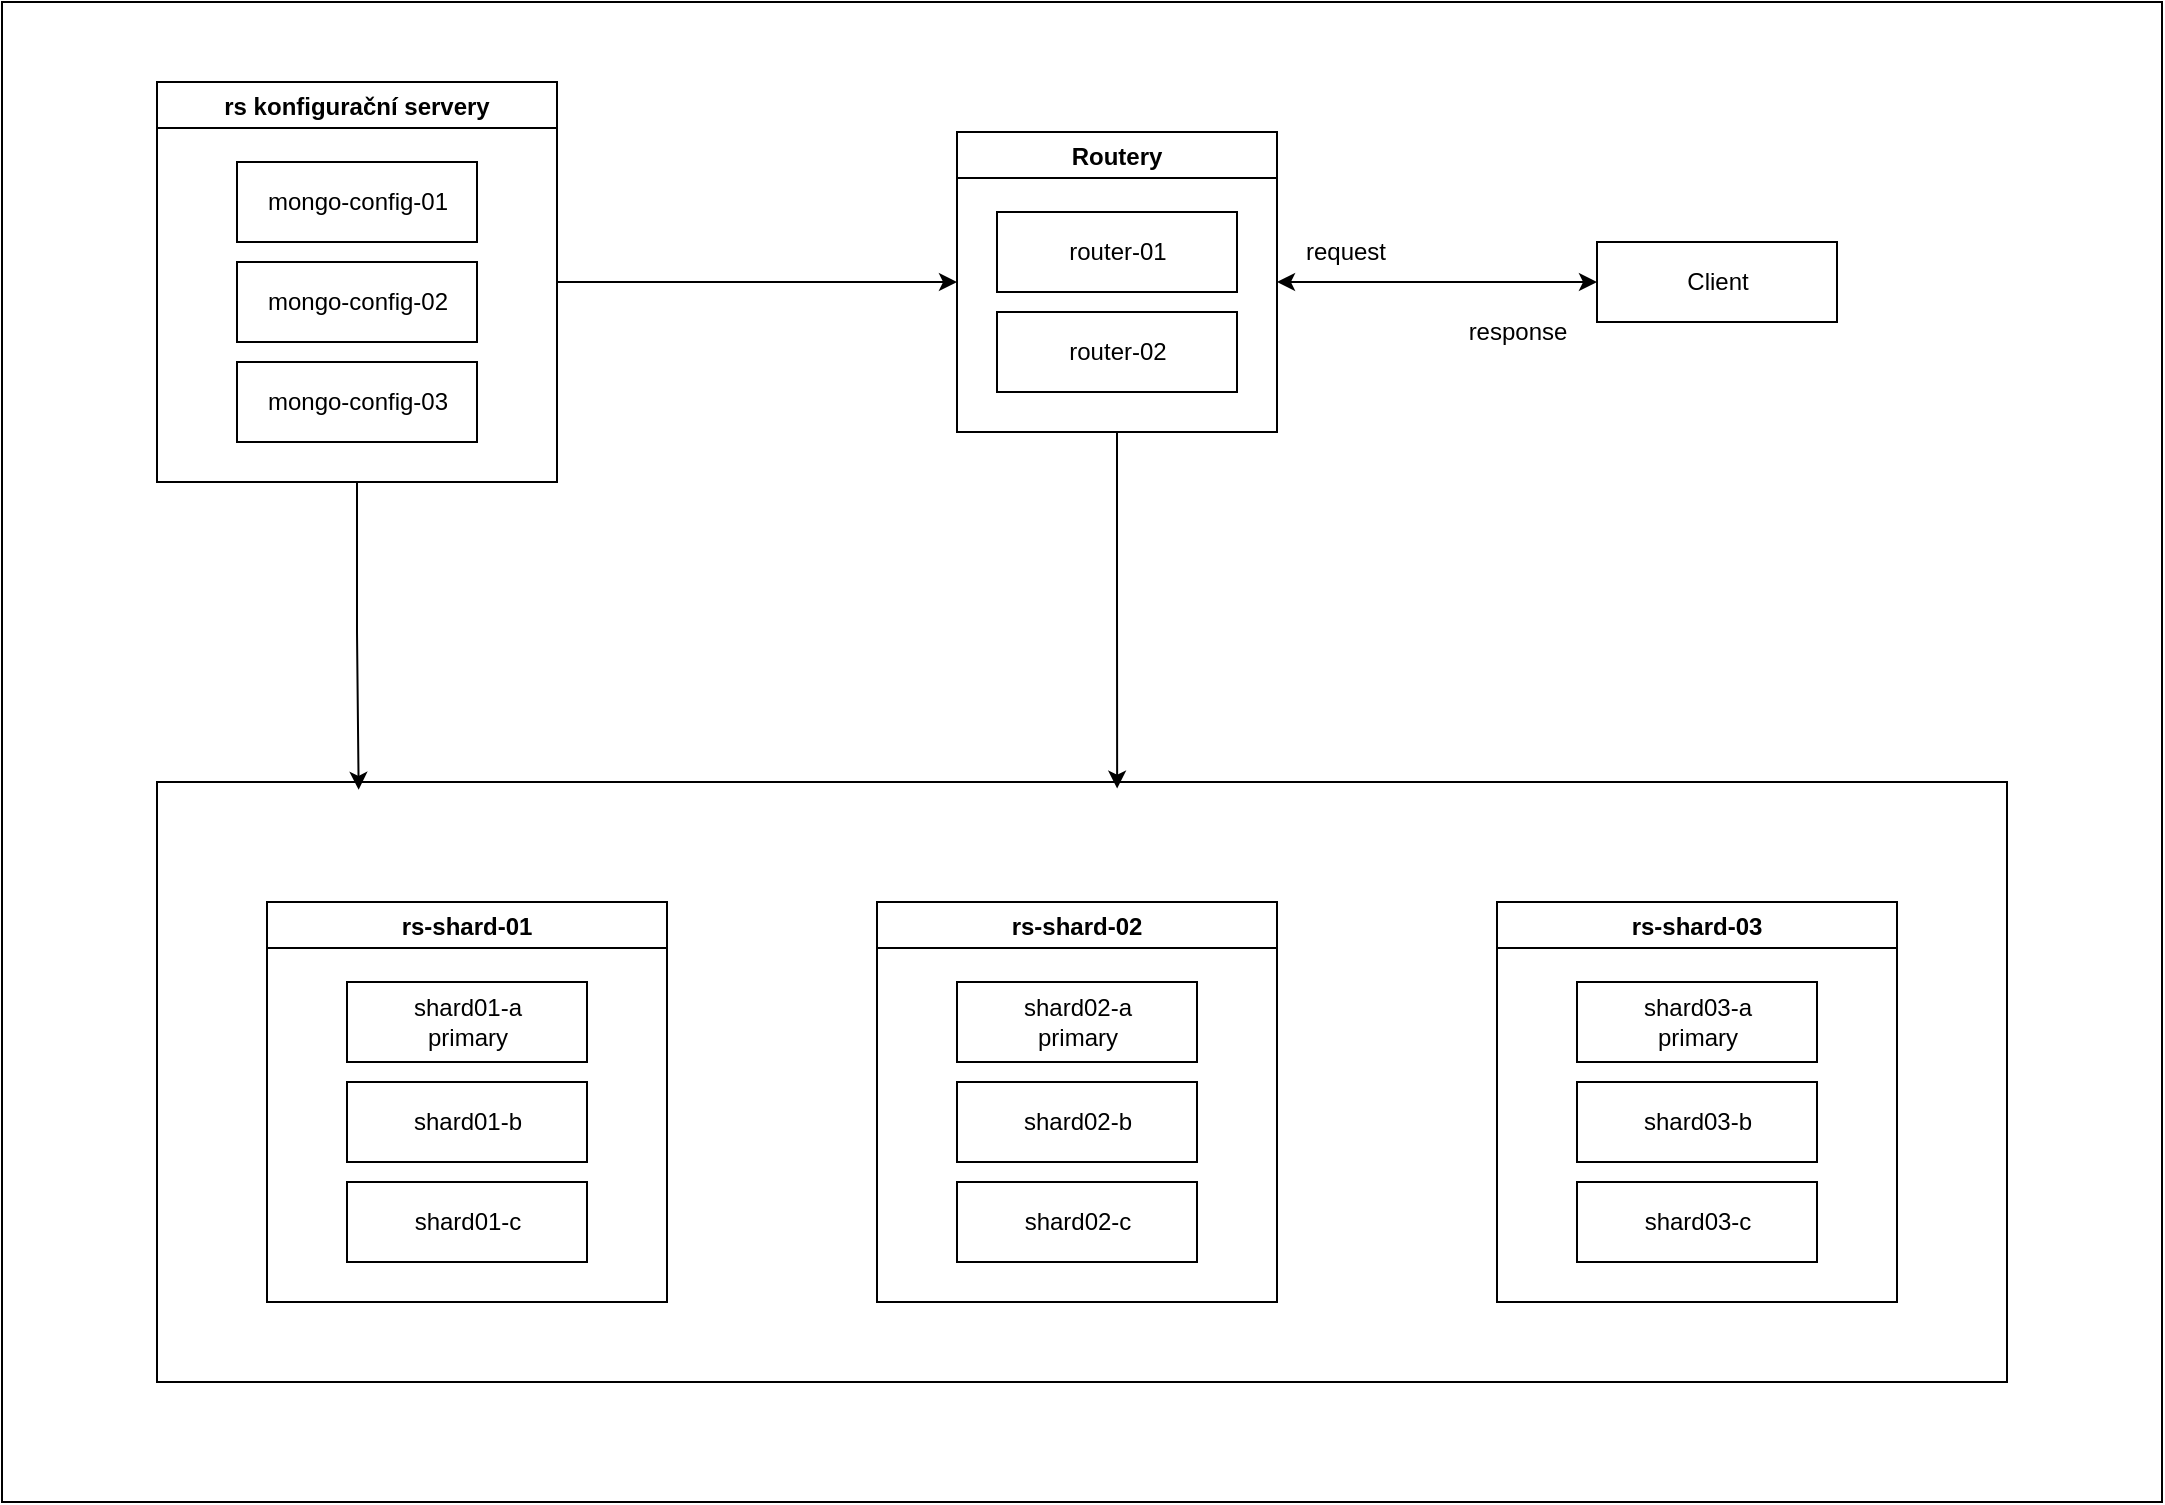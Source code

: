 <mxfile version="27.0.6">
  <diagram name="Stránka-1" id="cv-zZpryZnjVEl56pBw9">
    <mxGraphModel grid="1" page="1" gridSize="10" guides="1" tooltips="1" connect="1" arrows="1" fold="1" pageScale="1" pageWidth="827" pageHeight="1169" math="0" shadow="0">
      <root>
        <mxCell id="0" />
        <mxCell id="1" parent="0" />
        <mxCell id="GFj3P8-XTK9ICsax7-t9-37" value="" style="rounded=0;whiteSpace=wrap;html=1;" vertex="1" parent="1">
          <mxGeometry x="-1520" y="30" width="1080" height="750" as="geometry" />
        </mxCell>
        <mxCell id="qO38Je2xxXXxsApvgFu1-17" value="rs konfigurační servery" style="swimlane;" vertex="1" parent="1">
          <mxGeometry x="-1442.5" y="70" width="200" height="200" as="geometry">
            <mxRectangle x="-180" y="100" width="120" height="30" as="alternateBounds" />
          </mxGeometry>
        </mxCell>
        <UserObject label="mongo-config-01" treeRoot="1" id="qO38Je2xxXXxsApvgFu1-18">
          <mxCell style="whiteSpace=wrap;html=1;align=center;treeFolding=1;treeMoving=1;newEdgeStyle={&quot;edgeStyle&quot;:&quot;elbowEdgeStyle&quot;,&quot;startArrow&quot;:&quot;none&quot;,&quot;endArrow&quot;:&quot;none&quot;};" vertex="1" parent="qO38Je2xxXXxsApvgFu1-17">
            <mxGeometry x="40" y="40" width="120" height="40" as="geometry" />
          </mxCell>
        </UserObject>
        <UserObject label="mongo-config-02" treeRoot="1" id="qO38Je2xxXXxsApvgFu1-19">
          <mxCell style="whiteSpace=wrap;html=1;align=center;treeFolding=1;treeMoving=1;newEdgeStyle={&quot;edgeStyle&quot;:&quot;elbowEdgeStyle&quot;,&quot;startArrow&quot;:&quot;none&quot;,&quot;endArrow&quot;:&quot;none&quot;};" vertex="1" parent="qO38Je2xxXXxsApvgFu1-17">
            <mxGeometry x="40" y="90" width="120" height="40" as="geometry" />
          </mxCell>
        </UserObject>
        <UserObject label="mongo-config-03" treeRoot="1" id="qO38Je2xxXXxsApvgFu1-20">
          <mxCell style="whiteSpace=wrap;html=1;align=center;treeFolding=1;treeMoving=1;newEdgeStyle={&quot;edgeStyle&quot;:&quot;elbowEdgeStyle&quot;,&quot;startArrow&quot;:&quot;none&quot;,&quot;endArrow&quot;:&quot;none&quot;};" vertex="1" parent="qO38Je2xxXXxsApvgFu1-17">
            <mxGeometry x="40" y="140" width="120" height="40" as="geometry" />
          </mxCell>
        </UserObject>
        <mxCell id="GFj3P8-XTK9ICsax7-t9-1" value="Routery" style="swimlane;" vertex="1" parent="1">
          <mxGeometry x="-1042.5" y="95" width="160" height="150" as="geometry">
            <mxRectangle x="-180" y="100" width="120" height="30" as="alternateBounds" />
          </mxGeometry>
        </mxCell>
        <UserObject label="router-01" treeRoot="1" id="GFj3P8-XTK9ICsax7-t9-2">
          <mxCell style="whiteSpace=wrap;html=1;align=center;treeFolding=1;treeMoving=1;newEdgeStyle={&quot;edgeStyle&quot;:&quot;elbowEdgeStyle&quot;,&quot;startArrow&quot;:&quot;none&quot;,&quot;endArrow&quot;:&quot;none&quot;};" vertex="1" parent="GFj3P8-XTK9ICsax7-t9-1">
            <mxGeometry x="20" y="40" width="120" height="40" as="geometry" />
          </mxCell>
        </UserObject>
        <UserObject label="router-02" treeRoot="1" id="GFj3P8-XTK9ICsax7-t9-3">
          <mxCell style="whiteSpace=wrap;html=1;align=center;treeFolding=1;treeMoving=1;newEdgeStyle={&quot;edgeStyle&quot;:&quot;elbowEdgeStyle&quot;,&quot;startArrow&quot;:&quot;none&quot;,&quot;endArrow&quot;:&quot;none&quot;};" vertex="1" parent="GFj3P8-XTK9ICsax7-t9-1">
            <mxGeometry x="20" y="90" width="120" height="40" as="geometry" />
          </mxCell>
        </UserObject>
        <UserObject label="Client" treeRoot="1" id="GFj3P8-XTK9ICsax7-t9-5">
          <mxCell style="whiteSpace=wrap;html=1;align=center;treeFolding=1;treeMoving=1;newEdgeStyle={&quot;edgeStyle&quot;:&quot;elbowEdgeStyle&quot;,&quot;startArrow&quot;:&quot;none&quot;,&quot;endArrow&quot;:&quot;none&quot;};" vertex="1" parent="1">
            <mxGeometry x="-722.5" y="150" width="120" height="40" as="geometry" />
          </mxCell>
        </UserObject>
        <mxCell id="GFj3P8-XTK9ICsax7-t9-7" value="" style="rounded=0;whiteSpace=wrap;html=1;" vertex="1" parent="1">
          <mxGeometry x="-1442.5" y="420" width="925" height="300" as="geometry" />
        </mxCell>
        <mxCell id="GFj3P8-XTK9ICsax7-t9-8" value="rs-shard-01" style="swimlane;" vertex="1" parent="1">
          <mxGeometry x="-1387.5" y="480" width="200" height="200" as="geometry">
            <mxRectangle x="-180" y="100" width="120" height="30" as="alternateBounds" />
          </mxGeometry>
        </mxCell>
        <UserObject label="shard01-a&lt;div&gt;primary&lt;/div&gt;" treeRoot="1" id="GFj3P8-XTK9ICsax7-t9-9">
          <mxCell style="whiteSpace=wrap;html=1;align=center;treeFolding=1;treeMoving=1;newEdgeStyle={&quot;edgeStyle&quot;:&quot;elbowEdgeStyle&quot;,&quot;startArrow&quot;:&quot;none&quot;,&quot;endArrow&quot;:&quot;none&quot;};" vertex="1" parent="GFj3P8-XTK9ICsax7-t9-8">
            <mxGeometry x="40" y="40" width="120" height="40" as="geometry" />
          </mxCell>
        </UserObject>
        <UserObject label="shard01-b" treeRoot="1" id="GFj3P8-XTK9ICsax7-t9-10">
          <mxCell style="whiteSpace=wrap;html=1;align=center;treeFolding=1;treeMoving=1;newEdgeStyle={&quot;edgeStyle&quot;:&quot;elbowEdgeStyle&quot;,&quot;startArrow&quot;:&quot;none&quot;,&quot;endArrow&quot;:&quot;none&quot;};" vertex="1" parent="GFj3P8-XTK9ICsax7-t9-8">
            <mxGeometry x="40" y="90" width="120" height="40" as="geometry" />
          </mxCell>
        </UserObject>
        <UserObject label="shard01-c" treeRoot="1" id="GFj3P8-XTK9ICsax7-t9-11">
          <mxCell style="whiteSpace=wrap;html=1;align=center;treeFolding=1;treeMoving=1;newEdgeStyle={&quot;edgeStyle&quot;:&quot;elbowEdgeStyle&quot;,&quot;startArrow&quot;:&quot;none&quot;,&quot;endArrow&quot;:&quot;none&quot;};" vertex="1" parent="GFj3P8-XTK9ICsax7-t9-8">
            <mxGeometry x="40" y="140" width="120" height="40" as="geometry" />
          </mxCell>
        </UserObject>
        <mxCell id="GFj3P8-XTK9ICsax7-t9-20" value="rs-shard-02" style="swimlane;" vertex="1" parent="1">
          <mxGeometry x="-1082.5" y="480" width="200" height="200" as="geometry">
            <mxRectangle x="-180" y="100" width="120" height="30" as="alternateBounds" />
          </mxGeometry>
        </mxCell>
        <UserObject label="shard02-a&lt;div&gt;primary&lt;/div&gt;" treeRoot="1" id="GFj3P8-XTK9ICsax7-t9-21">
          <mxCell style="whiteSpace=wrap;html=1;align=center;treeFolding=1;treeMoving=1;newEdgeStyle={&quot;edgeStyle&quot;:&quot;elbowEdgeStyle&quot;,&quot;startArrow&quot;:&quot;none&quot;,&quot;endArrow&quot;:&quot;none&quot;};" vertex="1" parent="GFj3P8-XTK9ICsax7-t9-20">
            <mxGeometry x="40" y="40" width="120" height="40" as="geometry" />
          </mxCell>
        </UserObject>
        <UserObject label="shard02-b" treeRoot="1" id="GFj3P8-XTK9ICsax7-t9-22">
          <mxCell style="whiteSpace=wrap;html=1;align=center;treeFolding=1;treeMoving=1;newEdgeStyle={&quot;edgeStyle&quot;:&quot;elbowEdgeStyle&quot;,&quot;startArrow&quot;:&quot;none&quot;,&quot;endArrow&quot;:&quot;none&quot;};" vertex="1" parent="GFj3P8-XTK9ICsax7-t9-20">
            <mxGeometry x="40" y="90" width="120" height="40" as="geometry" />
          </mxCell>
        </UserObject>
        <UserObject label="shard02-c" treeRoot="1" id="GFj3P8-XTK9ICsax7-t9-23">
          <mxCell style="whiteSpace=wrap;html=1;align=center;treeFolding=1;treeMoving=1;newEdgeStyle={&quot;edgeStyle&quot;:&quot;elbowEdgeStyle&quot;,&quot;startArrow&quot;:&quot;none&quot;,&quot;endArrow&quot;:&quot;none&quot;};" vertex="1" parent="GFj3P8-XTK9ICsax7-t9-20">
            <mxGeometry x="40" y="140" width="120" height="40" as="geometry" />
          </mxCell>
        </UserObject>
        <mxCell id="GFj3P8-XTK9ICsax7-t9-24" value="rs-shard-03" style="swimlane;" vertex="1" parent="1">
          <mxGeometry x="-772.5" y="480" width="200" height="200" as="geometry">
            <mxRectangle x="-180" y="100" width="120" height="30" as="alternateBounds" />
          </mxGeometry>
        </mxCell>
        <UserObject label="shard03-a&lt;div&gt;primary&lt;/div&gt;" treeRoot="1" id="GFj3P8-XTK9ICsax7-t9-25">
          <mxCell style="whiteSpace=wrap;html=1;align=center;treeFolding=1;treeMoving=1;newEdgeStyle={&quot;edgeStyle&quot;:&quot;elbowEdgeStyle&quot;,&quot;startArrow&quot;:&quot;none&quot;,&quot;endArrow&quot;:&quot;none&quot;};" vertex="1" parent="GFj3P8-XTK9ICsax7-t9-24">
            <mxGeometry x="40" y="40" width="120" height="40" as="geometry" />
          </mxCell>
        </UserObject>
        <UserObject label="shard03-b" treeRoot="1" id="GFj3P8-XTK9ICsax7-t9-26">
          <mxCell style="whiteSpace=wrap;html=1;align=center;treeFolding=1;treeMoving=1;newEdgeStyle={&quot;edgeStyle&quot;:&quot;elbowEdgeStyle&quot;,&quot;startArrow&quot;:&quot;none&quot;,&quot;endArrow&quot;:&quot;none&quot;};" vertex="1" parent="GFj3P8-XTK9ICsax7-t9-24">
            <mxGeometry x="40" y="90" width="120" height="40" as="geometry" />
          </mxCell>
        </UserObject>
        <UserObject label="shard03-c" treeRoot="1" id="GFj3P8-XTK9ICsax7-t9-27">
          <mxCell style="whiteSpace=wrap;html=1;align=center;treeFolding=1;treeMoving=1;newEdgeStyle={&quot;edgeStyle&quot;:&quot;elbowEdgeStyle&quot;,&quot;startArrow&quot;:&quot;none&quot;,&quot;endArrow&quot;:&quot;none&quot;};" vertex="1" parent="GFj3P8-XTK9ICsax7-t9-24">
            <mxGeometry x="40" y="140" width="120" height="40" as="geometry" />
          </mxCell>
        </UserObject>
        <mxCell id="GFj3P8-XTK9ICsax7-t9-29" value="" style="endArrow=classic;html=1;rounded=0;exitX=1;exitY=0.5;exitDx=0;exitDy=0;entryX=0;entryY=0.5;entryDx=0;entryDy=0;" edge="1" parent="1" source="qO38Je2xxXXxsApvgFu1-17" target="GFj3P8-XTK9ICsax7-t9-1">
          <mxGeometry width="50" height="50" relative="1" as="geometry">
            <mxPoint x="-872.5" y="390" as="sourcePoint" />
            <mxPoint x="-822.5" y="340" as="targetPoint" />
          </mxGeometry>
        </mxCell>
        <mxCell id="GFj3P8-XTK9ICsax7-t9-31" value="" style="endArrow=classic;startArrow=classic;html=1;rounded=0;exitX=1;exitY=0.5;exitDx=0;exitDy=0;entryX=0;entryY=0.5;entryDx=0;entryDy=0;" edge="1" parent="1" source="GFj3P8-XTK9ICsax7-t9-1" target="GFj3P8-XTK9ICsax7-t9-5">
          <mxGeometry width="50" height="50" relative="1" as="geometry">
            <mxPoint x="-842.5" y="230" as="sourcePoint" />
            <mxPoint x="-792.5" y="180" as="targetPoint" />
          </mxGeometry>
        </mxCell>
        <mxCell id="GFj3P8-XTK9ICsax7-t9-33" style="edgeStyle=orthogonalEdgeStyle;rounded=0;orthogonalLoop=1;jettySize=auto;html=1;entryX=0.109;entryY=0.013;entryDx=0;entryDy=0;entryPerimeter=0;" edge="1" parent="1" source="qO38Je2xxXXxsApvgFu1-17" target="GFj3P8-XTK9ICsax7-t9-7">
          <mxGeometry relative="1" as="geometry" />
        </mxCell>
        <mxCell id="GFj3P8-XTK9ICsax7-t9-34" style="edgeStyle=orthogonalEdgeStyle;rounded=0;orthogonalLoop=1;jettySize=auto;html=1;entryX=0.519;entryY=0.011;entryDx=0;entryDy=0;entryPerimeter=0;" edge="1" parent="1" source="GFj3P8-XTK9ICsax7-t9-1" target="GFj3P8-XTK9ICsax7-t9-7">
          <mxGeometry relative="1" as="geometry" />
        </mxCell>
        <mxCell id="GFj3P8-XTK9ICsax7-t9-35" value="request" style="text;strokeColor=none;align=center;fillColor=none;html=1;verticalAlign=middle;whiteSpace=wrap;rounded=0;" vertex="1" parent="1">
          <mxGeometry x="-878.5" y="140" width="60" height="30" as="geometry" />
        </mxCell>
        <mxCell id="GFj3P8-XTK9ICsax7-t9-36" value="response" style="text;strokeColor=none;align=center;fillColor=none;html=1;verticalAlign=middle;whiteSpace=wrap;rounded=0;" vertex="1" parent="1">
          <mxGeometry x="-792.5" y="180" width="60" height="30" as="geometry" />
        </mxCell>
      </root>
    </mxGraphModel>
  </diagram>
</mxfile>
